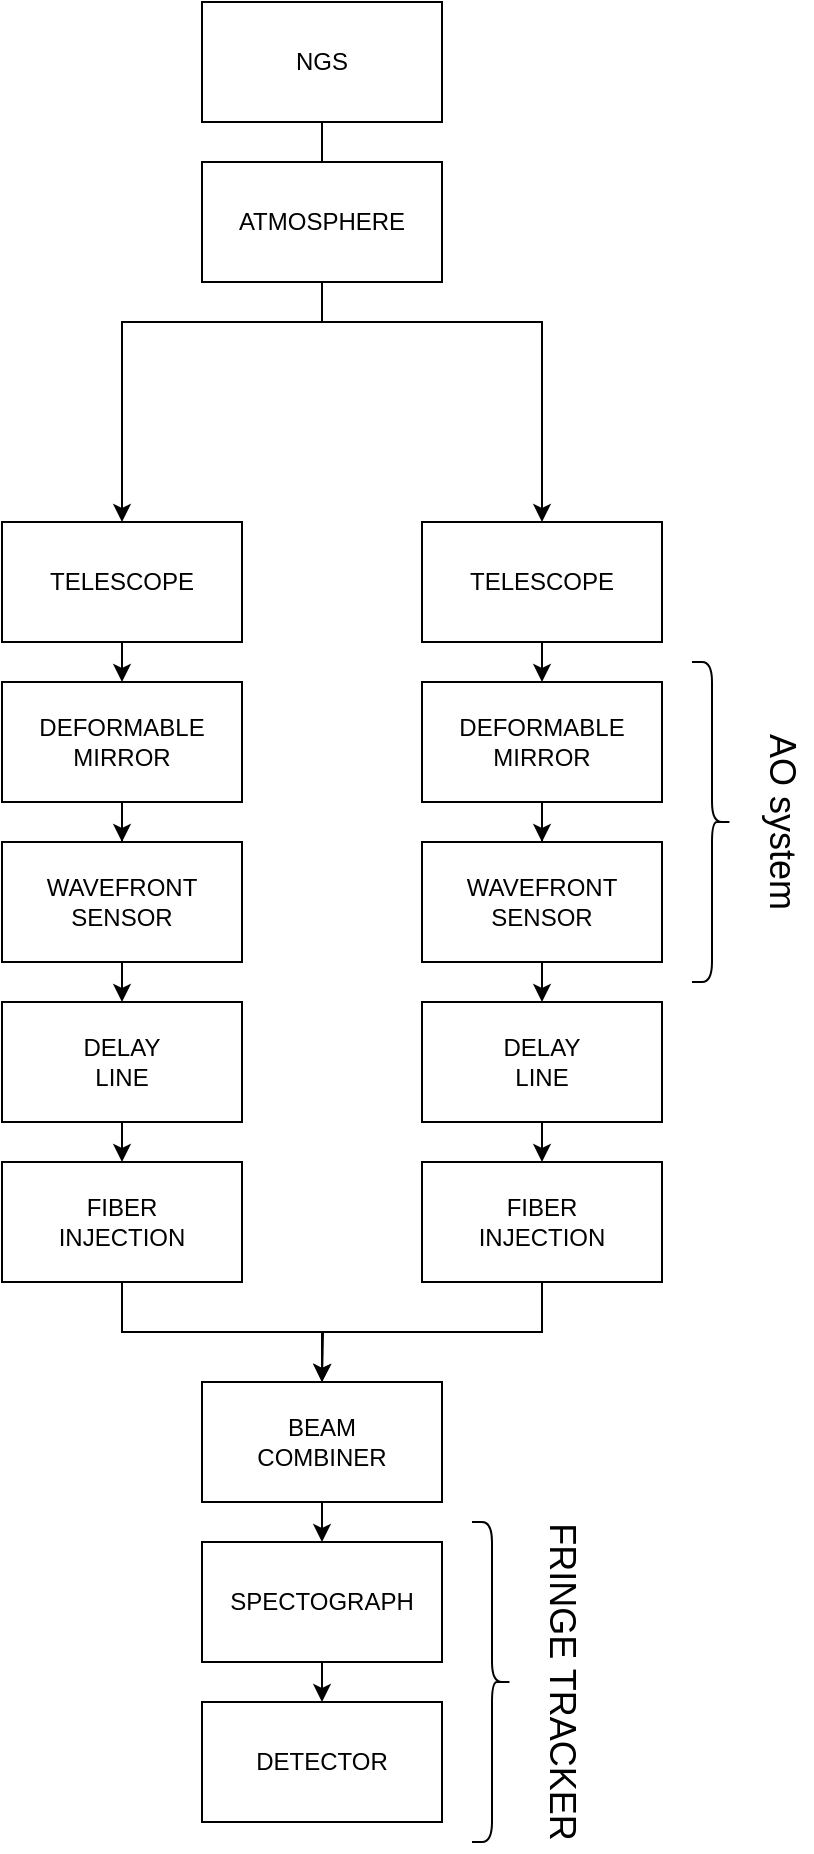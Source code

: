 <mxfile version="26.0.10" pages="2">
  <diagram name="Page-1" id="PTJs6Wrx1pEo9TD-3wmT">
    <mxGraphModel dx="1185" dy="675" grid="1" gridSize="10" guides="1" tooltips="1" connect="1" arrows="1" fold="1" page="1" pageScale="1" pageWidth="850" pageHeight="1100" math="0" shadow="0">
      <root>
        <mxCell id="0" />
        <mxCell id="1" parent="0" />
        <mxCell id="DiT0c7Oynpjk7wpShb2W-9" style="edgeStyle=orthogonalEdgeStyle;rounded=0;orthogonalLoop=1;jettySize=auto;html=1;exitX=0.5;exitY=1;exitDx=0;exitDy=0;" edge="1" parent="1" source="DiT0c7Oynpjk7wpShb2W-1" target="DiT0c7Oynpjk7wpShb2W-2">
          <mxGeometry relative="1" as="geometry" />
        </mxCell>
        <mxCell id="DiT0c7Oynpjk7wpShb2W-10" style="edgeStyle=orthogonalEdgeStyle;rounded=0;orthogonalLoop=1;jettySize=auto;html=1;exitX=0.5;exitY=1;exitDx=0;exitDy=0;entryX=0.5;entryY=0;entryDx=0;entryDy=0;" edge="1" parent="1" source="DiT0c7Oynpjk7wpShb2W-1" target="DiT0c7Oynpjk7wpShb2W-6">
          <mxGeometry relative="1" as="geometry" />
        </mxCell>
        <mxCell id="DiT0c7Oynpjk7wpShb2W-1" value="NGS" style="rounded=0;whiteSpace=wrap;html=1;" vertex="1" parent="1">
          <mxGeometry x="190" y="30" width="120" height="60" as="geometry" />
        </mxCell>
        <mxCell id="DiT0c7Oynpjk7wpShb2W-13" style="edgeStyle=orthogonalEdgeStyle;rounded=0;orthogonalLoop=1;jettySize=auto;html=1;exitX=0.5;exitY=1;exitDx=0;exitDy=0;entryX=0.5;entryY=0;entryDx=0;entryDy=0;" edge="1" parent="1" source="DiT0c7Oynpjk7wpShb2W-2" target="DiT0c7Oynpjk7wpShb2W-3">
          <mxGeometry relative="1" as="geometry" />
        </mxCell>
        <mxCell id="DiT0c7Oynpjk7wpShb2W-2" value="TELESCOPE" style="rounded=0;whiteSpace=wrap;html=1;" vertex="1" parent="1">
          <mxGeometry x="90" y="290" width="120" height="60" as="geometry" />
        </mxCell>
        <mxCell id="DiT0c7Oynpjk7wpShb2W-14" style="edgeStyle=orthogonalEdgeStyle;rounded=0;orthogonalLoop=1;jettySize=auto;html=1;exitX=0.5;exitY=1;exitDx=0;exitDy=0;" edge="1" parent="1" source="DiT0c7Oynpjk7wpShb2W-3" target="DiT0c7Oynpjk7wpShb2W-4">
          <mxGeometry relative="1" as="geometry" />
        </mxCell>
        <mxCell id="DiT0c7Oynpjk7wpShb2W-3" value="&lt;div&gt;DEFORMABLE&lt;/div&gt;&lt;div&gt;MIRROR&lt;br&gt;&lt;/div&gt;" style="rounded=0;whiteSpace=wrap;html=1;" vertex="1" parent="1">
          <mxGeometry x="90" y="370" width="120" height="60" as="geometry" />
        </mxCell>
        <mxCell id="DiT0c7Oynpjk7wpShb2W-19" style="edgeStyle=orthogonalEdgeStyle;rounded=0;orthogonalLoop=1;jettySize=auto;html=1;exitX=0.5;exitY=1;exitDx=0;exitDy=0;entryX=0.5;entryY=0;entryDx=0;entryDy=0;" edge="1" parent="1" source="DiT0c7Oynpjk7wpShb2W-4" target="DiT0c7Oynpjk7wpShb2W-17">
          <mxGeometry relative="1" as="geometry" />
        </mxCell>
        <mxCell id="DiT0c7Oynpjk7wpShb2W-4" value="&lt;div&gt;WAVEFRONT&lt;/div&gt;&lt;div&gt;SENSOR&lt;br&gt;&lt;/div&gt;" style="rounded=0;whiteSpace=wrap;html=1;" vertex="1" parent="1">
          <mxGeometry x="90" y="450" width="120" height="60" as="geometry" />
        </mxCell>
        <mxCell id="DiT0c7Oynpjk7wpShb2W-11" style="edgeStyle=orthogonalEdgeStyle;rounded=0;orthogonalLoop=1;jettySize=auto;html=1;exitX=0.5;exitY=1;exitDx=0;exitDy=0;entryX=0.5;entryY=0;entryDx=0;entryDy=0;" edge="1" parent="1" source="DiT0c7Oynpjk7wpShb2W-6" target="DiT0c7Oynpjk7wpShb2W-7">
          <mxGeometry relative="1" as="geometry" />
        </mxCell>
        <mxCell id="DiT0c7Oynpjk7wpShb2W-6" value="TELESCOPE" style="rounded=0;whiteSpace=wrap;html=1;" vertex="1" parent="1">
          <mxGeometry x="300" y="290" width="120" height="60" as="geometry" />
        </mxCell>
        <mxCell id="DiT0c7Oynpjk7wpShb2W-12" style="edgeStyle=orthogonalEdgeStyle;rounded=0;orthogonalLoop=1;jettySize=auto;html=1;exitX=0.5;exitY=1;exitDx=0;exitDy=0;" edge="1" parent="1" source="DiT0c7Oynpjk7wpShb2W-7" target="DiT0c7Oynpjk7wpShb2W-8">
          <mxGeometry relative="1" as="geometry" />
        </mxCell>
        <mxCell id="DiT0c7Oynpjk7wpShb2W-7" value="&lt;div&gt;DEFORMABLE&lt;/div&gt;&lt;div&gt;MIRROR&lt;br&gt;&lt;/div&gt;" style="rounded=0;whiteSpace=wrap;html=1;" vertex="1" parent="1">
          <mxGeometry x="300" y="370" width="120" height="60" as="geometry" />
        </mxCell>
        <mxCell id="DiT0c7Oynpjk7wpShb2W-20" style="edgeStyle=orthogonalEdgeStyle;rounded=0;orthogonalLoop=1;jettySize=auto;html=1;exitX=0.5;exitY=1;exitDx=0;exitDy=0;entryX=0.5;entryY=0;entryDx=0;entryDy=0;" edge="1" parent="1" source="DiT0c7Oynpjk7wpShb2W-8" target="DiT0c7Oynpjk7wpShb2W-16">
          <mxGeometry relative="1" as="geometry" />
        </mxCell>
        <mxCell id="DiT0c7Oynpjk7wpShb2W-8" value="&lt;div&gt;WAVEFRONT&lt;/div&gt;&lt;div&gt;SENSOR&lt;br&gt;&lt;/div&gt;" style="rounded=0;whiteSpace=wrap;html=1;" vertex="1" parent="1">
          <mxGeometry x="300" y="450" width="120" height="60" as="geometry" />
        </mxCell>
        <mxCell id="DiT0c7Oynpjk7wpShb2W-37" style="edgeStyle=orthogonalEdgeStyle;rounded=0;orthogonalLoop=1;jettySize=auto;html=1;exitX=0.5;exitY=1;exitDx=0;exitDy=0;entryX=0.5;entryY=0;entryDx=0;entryDy=0;" edge="1" parent="1" source="DiT0c7Oynpjk7wpShb2W-16" target="DiT0c7Oynpjk7wpShb2W-35">
          <mxGeometry relative="1" as="geometry" />
        </mxCell>
        <mxCell id="DiT0c7Oynpjk7wpShb2W-16" value="&lt;div&gt;DELAY &lt;br&gt;&lt;/div&gt;&lt;div&gt;LINE&lt;br&gt;&lt;/div&gt;" style="rounded=0;whiteSpace=wrap;html=1;" vertex="1" parent="1">
          <mxGeometry x="300" y="530" width="120" height="60" as="geometry" />
        </mxCell>
        <mxCell id="DiT0c7Oynpjk7wpShb2W-38" style="edgeStyle=orthogonalEdgeStyle;rounded=0;orthogonalLoop=1;jettySize=auto;html=1;exitX=0.5;exitY=1;exitDx=0;exitDy=0;entryX=0.5;entryY=0;entryDx=0;entryDy=0;" edge="1" parent="1" source="DiT0c7Oynpjk7wpShb2W-17" target="DiT0c7Oynpjk7wpShb2W-36">
          <mxGeometry relative="1" as="geometry" />
        </mxCell>
        <mxCell id="DiT0c7Oynpjk7wpShb2W-17" value="&lt;div&gt;DELAY&lt;/div&gt;&lt;div&gt;LINE&lt;/div&gt;" style="rounded=0;whiteSpace=wrap;html=1;" vertex="1" parent="1">
          <mxGeometry x="90" y="530" width="120" height="60" as="geometry" />
        </mxCell>
        <mxCell id="DiT0c7Oynpjk7wpShb2W-26" style="edgeStyle=orthogonalEdgeStyle;rounded=0;orthogonalLoop=1;jettySize=auto;html=1;exitX=0.5;exitY=1;exitDx=0;exitDy=0;entryX=0.5;entryY=0;entryDx=0;entryDy=0;" edge="1" parent="1" source="DiT0c7Oynpjk7wpShb2W-18" target="DiT0c7Oynpjk7wpShb2W-24">
          <mxGeometry relative="1" as="geometry" />
        </mxCell>
        <mxCell id="DiT0c7Oynpjk7wpShb2W-18" value="&lt;div&gt;BEAM&lt;/div&gt;&lt;div&gt;COMBINER&lt;br&gt;&lt;/div&gt;" style="rounded=0;whiteSpace=wrap;html=1;" vertex="1" parent="1">
          <mxGeometry x="190" y="720" width="120" height="60" as="geometry" />
        </mxCell>
        <mxCell id="DiT0c7Oynpjk7wpShb2W-27" style="edgeStyle=orthogonalEdgeStyle;rounded=0;orthogonalLoop=1;jettySize=auto;html=1;exitX=0.5;exitY=1;exitDx=0;exitDy=0;entryX=0.5;entryY=0;entryDx=0;entryDy=0;" edge="1" parent="1" source="DiT0c7Oynpjk7wpShb2W-24" target="DiT0c7Oynpjk7wpShb2W-25">
          <mxGeometry relative="1" as="geometry" />
        </mxCell>
        <mxCell id="DiT0c7Oynpjk7wpShb2W-24" value="SPECTOGRAPH" style="rounded=0;whiteSpace=wrap;html=1;" vertex="1" parent="1">
          <mxGeometry x="190" y="800" width="120" height="60" as="geometry" />
        </mxCell>
        <mxCell id="DiT0c7Oynpjk7wpShb2W-25" value="DETECTOR" style="rounded=0;whiteSpace=wrap;html=1;" vertex="1" parent="1">
          <mxGeometry x="190" y="880" width="120" height="60" as="geometry" />
        </mxCell>
        <mxCell id="DiT0c7Oynpjk7wpShb2W-28" value="" style="shape=curlyBracket;whiteSpace=wrap;html=1;rounded=1;flipH=1;labelPosition=right;verticalLabelPosition=middle;align=left;verticalAlign=middle;" vertex="1" parent="1">
          <mxGeometry x="435" y="360" width="20" height="160" as="geometry" />
        </mxCell>
        <mxCell id="DiT0c7Oynpjk7wpShb2W-31" value="&lt;font style=&quot;font-size: 18px;&quot;&gt;AO system&lt;/font&gt;" style="text;html=1;align=center;verticalAlign=middle;whiteSpace=wrap;rounded=0;rotation=90;" vertex="1" parent="1">
          <mxGeometry x="430" y="425" width="100" height="30" as="geometry" />
        </mxCell>
        <mxCell id="DiT0c7Oynpjk7wpShb2W-40" style="edgeStyle=orthogonalEdgeStyle;rounded=0;orthogonalLoop=1;jettySize=auto;html=1;exitX=0.5;exitY=1;exitDx=0;exitDy=0;" edge="1" parent="1" source="DiT0c7Oynpjk7wpShb2W-35">
          <mxGeometry relative="1" as="geometry">
            <mxPoint x="250" y="720" as="targetPoint" />
          </mxGeometry>
        </mxCell>
        <mxCell id="DiT0c7Oynpjk7wpShb2W-35" value="&lt;div&gt;FIBER &lt;br&gt;&lt;/div&gt;&lt;div&gt;INJECTION&lt;br&gt;&lt;/div&gt;" style="rounded=0;whiteSpace=wrap;html=1;" vertex="1" parent="1">
          <mxGeometry x="300" y="610" width="120" height="60" as="geometry" />
        </mxCell>
        <mxCell id="DiT0c7Oynpjk7wpShb2W-39" style="edgeStyle=orthogonalEdgeStyle;rounded=0;orthogonalLoop=1;jettySize=auto;html=1;exitX=0.5;exitY=1;exitDx=0;exitDy=0;" edge="1" parent="1" source="DiT0c7Oynpjk7wpShb2W-36" target="DiT0c7Oynpjk7wpShb2W-18">
          <mxGeometry relative="1" as="geometry" />
        </mxCell>
        <mxCell id="DiT0c7Oynpjk7wpShb2W-36" value="&lt;div&gt;FIBER&lt;/div&gt;&lt;div&gt;INJECTION&lt;br&gt;&lt;/div&gt;" style="rounded=0;whiteSpace=wrap;html=1;" vertex="1" parent="1">
          <mxGeometry x="90" y="610" width="120" height="60" as="geometry" />
        </mxCell>
        <mxCell id="DiT0c7Oynpjk7wpShb2W-41" value="" style="shape=curlyBracket;whiteSpace=wrap;html=1;rounded=1;flipH=1;labelPosition=right;verticalLabelPosition=middle;align=left;verticalAlign=middle;" vertex="1" parent="1">
          <mxGeometry x="325" y="790" width="20" height="160" as="geometry" />
        </mxCell>
        <mxCell id="DiT0c7Oynpjk7wpShb2W-42" value="&lt;font style=&quot;font-size: 18px;&quot;&gt;FRINGE TRACKER&lt;/font&gt;" style="text;html=1;align=center;verticalAlign=middle;whiteSpace=wrap;rounded=0;rotation=90;" vertex="1" parent="1">
          <mxGeometry x="285" y="855" width="170" height="30" as="geometry" />
        </mxCell>
        <mxCell id="DiT0c7Oynpjk7wpShb2W-44" value="ATMOSPHERE" style="rounded=0;whiteSpace=wrap;html=1;" vertex="1" parent="1">
          <mxGeometry x="190" y="110" width="120" height="60" as="geometry" />
        </mxCell>
      </root>
    </mxGraphModel>
  </diagram>
  <diagram id="rNMhW3AsfbTQ8SWqJDRD" name="Page-2">
    <mxGraphModel dx="2074" dy="2281" grid="1" gridSize="10" guides="1" tooltips="1" connect="1" arrows="1" fold="1" page="1" pageScale="1" pageWidth="850" pageHeight="1100" math="1" shadow="0">
      <root>
        <mxCell id="0" />
        <mxCell id="1" parent="0" />
        <mxCell id="pVsfDiIIZVp4WmUJKpTQ-3" value="&amp;lt;&amp;lt;keyword&amp;gt;&amp;gt;&lt;br&gt;&lt;b&gt;Source&lt;/b&gt;&lt;br&gt;{abstract}" style="swimlane;fontStyle=0;align=center;verticalAlign=top;childLayout=stackLayout;horizontal=1;startSize=55;horizontalStack=0;resizeParent=1;resizeParentMax=0;resizeLast=0;collapsible=0;marginBottom=0;html=1;whiteSpace=wrap;" vertex="1" parent="1">
          <mxGeometry x="308" y="50" width="240" height="370" as="geometry" />
        </mxCell>
        <mxCell id="pVsfDiIIZVp4WmUJKpTQ-4" value="attributes" style="text;html=1;strokeColor=none;fillColor=none;align=center;verticalAlign=middle;spacingLeft=4;spacingRight=4;overflow=hidden;rotatable=0;points=[[0,0.5],[1,0.5]];portConstraint=eastwest;whiteSpace=wrap;" vertex="1" parent="pVsfDiIIZVp4WmUJKpTQ-3">
          <mxGeometry y="55" width="240" height="20" as="geometry" />
        </mxCell>
        <mxCell id="pVsfDiIIZVp4WmUJKpTQ-5" value="&lt;div&gt;+resolution: int&lt;/div&gt;&lt;div&gt;+fieldView: float&lt;br&gt;&lt;/div&gt;&lt;div&gt;+position: (2 x float) = (0, 0)&lt;br&gt;&lt;/div&gt;&lt;div&gt;+type: str = &quot;PointLike&quot;&lt;br&gt;&lt;/div&gt;&lt;div&gt;+magnitude: float&lt;/div&gt;&lt;div&gt;+waveBand: str&lt;/div&gt;&lt;div&gt;+pixelScale: float = fieldView / resolution&lt;br&gt;&lt;/div&gt;&lt;div&gt;+sourceGrid: meshgrid&lt;/div&gt;&lt;div&gt;+amplitudeValues: matrix&lt;/div&gt;&lt;div&gt;+phaseValues: matrix&lt;br&gt;&lt;/div&gt;" style="text;html=1;strokeColor=none;fillColor=none;align=left;verticalAlign=middle;spacingLeft=4;spacingRight=4;overflow=hidden;rotatable=0;points=[[0,0.5],[1,0.5]];portConstraint=eastwest;whiteSpace=wrap;" vertex="1" parent="pVsfDiIIZVp4WmUJKpTQ-3">
          <mxGeometry y="75" width="240" height="155" as="geometry" />
        </mxCell>
        <mxCell id="pVsfDiIIZVp4WmUJKpTQ-6" value="inherited attribute2" style="text;html=1;strokeColor=none;fillColor=none;align=left;verticalAlign=middle;spacingLeft=4;spacingRight=4;overflow=hidden;rotatable=0;points=[[0,0.5],[1,0.5]];portConstraint=eastwest;fontColor=#808080;whiteSpace=wrap;" vertex="1" parent="pVsfDiIIZVp4WmUJKpTQ-3">
          <mxGeometry y="230" width="240" height="20" as="geometry" />
        </mxCell>
        <mxCell id="pVsfDiIIZVp4WmUJKpTQ-7" value="..." style="text;html=1;strokeColor=none;fillColor=none;align=left;verticalAlign=middle;spacingLeft=4;spacingRight=4;overflow=hidden;rotatable=0;points=[[0,0.5],[1,0.5]];portConstraint=eastwest;whiteSpace=wrap;" vertex="1" parent="pVsfDiIIZVp4WmUJKpTQ-3">
          <mxGeometry y="250" width="240" height="20" as="geometry" />
        </mxCell>
        <mxCell id="pVsfDiIIZVp4WmUJKpTQ-8" value="" style="line;strokeWidth=1;fillColor=none;align=left;verticalAlign=middle;spacingTop=-1;spacingLeft=3;spacingRight=3;rotatable=0;labelPosition=right;points=[];portConstraint=eastwest;" vertex="1" parent="pVsfDiIIZVp4WmUJKpTQ-3">
          <mxGeometry y="270" width="240" height="8" as="geometry" />
        </mxCell>
        <mxCell id="pVsfDiIIZVp4WmUJKpTQ-9" value="operations" style="text;html=1;strokeColor=none;fillColor=none;align=center;verticalAlign=middle;spacingLeft=4;spacingRight=4;overflow=hidden;rotatable=0;points=[[0,0.5],[1,0.5]];portConstraint=eastwest;whiteSpace=wrap;" vertex="1" parent="pVsfDiIIZVp4WmUJKpTQ-3">
          <mxGeometry y="278" width="240" height="20" as="geometry" />
        </mxCell>
        <mxCell id="pVsfDiIIZVp4WmUJKpTQ-10" value="&lt;div&gt;&lt;br&gt;&lt;/div&gt;&lt;div&gt;+initialize()&lt;br&gt;&lt;/div&gt;&lt;div&gt;+generateField()&lt;/div&gt;&lt;div&gt;+show()&lt;/div&gt;" style="text;html=1;strokeColor=none;fillColor=none;align=left;verticalAlign=middle;spacingLeft=4;spacingRight=4;overflow=hidden;rotatable=0;points=[[0,0.5],[1,0.5]];portConstraint=eastwest;whiteSpace=wrap;" vertex="1" parent="pVsfDiIIZVp4WmUJKpTQ-3">
          <mxGeometry y="298" width="240" height="72" as="geometry" />
        </mxCell>
        <mxCell id="pVsfDiIIZVp4WmUJKpTQ-12" value="&amp;lt;&amp;lt;keyword&amp;gt;&amp;gt;&lt;br&gt;&lt;b&gt;Binary&lt;/b&gt;&lt;br&gt;{abstract}" style="swimlane;fontStyle=0;align=center;verticalAlign=top;childLayout=stackLayout;horizontal=1;startSize=55;horizontalStack=0;resizeParent=1;resizeParentMax=0;resizeLast=0;collapsible=0;marginBottom=0;html=1;whiteSpace=wrap;" vertex="1" parent="1">
          <mxGeometry x="103" y="470" width="240" height="250" as="geometry" />
        </mxCell>
        <mxCell id="pVsfDiIIZVp4WmUJKpTQ-13" value="attributes" style="text;html=1;strokeColor=none;fillColor=none;align=center;verticalAlign=middle;spacingLeft=4;spacingRight=4;overflow=hidden;rotatable=0;points=[[0,0.5],[1,0.5]];portConstraint=eastwest;whiteSpace=wrap;" vertex="1" parent="pVsfDiIIZVp4WmUJKpTQ-12">
          <mxGeometry y="55" width="240" height="20" as="geometry" />
        </mxCell>
        <mxCell id="pVsfDiIIZVp4WmUJKpTQ-14" value="&lt;div&gt;+separation: float&lt;/div&gt;&lt;div&gt;+rotation: float&lt;/div&gt;" style="text;html=1;strokeColor=none;fillColor=none;align=left;verticalAlign=middle;spacingLeft=4;spacingRight=4;overflow=hidden;rotatable=0;points=[[0,0.5],[1,0.5]];portConstraint=eastwest;whiteSpace=wrap;" vertex="1" parent="pVsfDiIIZVp4WmUJKpTQ-12">
          <mxGeometry y="75" width="240" height="65" as="geometry" />
        </mxCell>
        <mxCell id="pVsfDiIIZVp4WmUJKpTQ-15" value="inherited attribute2" style="text;html=1;strokeColor=none;fillColor=none;align=left;verticalAlign=middle;spacingLeft=4;spacingRight=4;overflow=hidden;rotatable=0;points=[[0,0.5],[1,0.5]];portConstraint=eastwest;fontColor=#808080;whiteSpace=wrap;" vertex="1" parent="pVsfDiIIZVp4WmUJKpTQ-12">
          <mxGeometry y="140" width="240" height="20" as="geometry" />
        </mxCell>
        <mxCell id="pVsfDiIIZVp4WmUJKpTQ-16" value="..." style="text;html=1;strokeColor=none;fillColor=none;align=left;verticalAlign=middle;spacingLeft=4;spacingRight=4;overflow=hidden;rotatable=0;points=[[0,0.5],[1,0.5]];portConstraint=eastwest;whiteSpace=wrap;" vertex="1" parent="pVsfDiIIZVp4WmUJKpTQ-12">
          <mxGeometry y="160" width="240" height="20" as="geometry" />
        </mxCell>
        <mxCell id="pVsfDiIIZVp4WmUJKpTQ-17" value="" style="line;strokeWidth=1;fillColor=none;align=left;verticalAlign=middle;spacingTop=-1;spacingLeft=3;spacingRight=3;rotatable=0;labelPosition=right;points=[];portConstraint=eastwest;" vertex="1" parent="pVsfDiIIZVp4WmUJKpTQ-12">
          <mxGeometry y="180" width="240" height="8" as="geometry" />
        </mxCell>
        <mxCell id="pVsfDiIIZVp4WmUJKpTQ-18" value="operations" style="text;html=1;strokeColor=none;fillColor=none;align=center;verticalAlign=middle;spacingLeft=4;spacingRight=4;overflow=hidden;rotatable=0;points=[[0,0.5],[1,0.5]];portConstraint=eastwest;whiteSpace=wrap;" vertex="1" parent="pVsfDiIIZVp4WmUJKpTQ-12">
          <mxGeometry y="188" width="240" height="20" as="geometry" />
        </mxCell>
        <mxCell id="pVsfDiIIZVp4WmUJKpTQ-19" value="&lt;div&gt;+brightnessDistribution()&lt;/div&gt;" style="text;html=1;strokeColor=none;fillColor=none;align=left;verticalAlign=middle;spacingLeft=4;spacingRight=4;overflow=hidden;rotatable=0;points=[[0,0.5],[1,0.5]];portConstraint=eastwest;whiteSpace=wrap;" vertex="1" parent="pVsfDiIIZVp4WmUJKpTQ-12">
          <mxGeometry y="208" width="240" height="42" as="geometry" />
        </mxCell>
        <mxCell id="pVsfDiIIZVp4WmUJKpTQ-21" style="edgeStyle=orthogonalEdgeStyle;rounded=0;orthogonalLoop=1;jettySize=auto;html=1;exitX=0.5;exitY=0;exitDx=0;exitDy=0;entryX=0.543;entryY=0.997;entryDx=0;entryDy=0;entryPerimeter=0;" edge="1" parent="1" source="pVsfDiIIZVp4WmUJKpTQ-12" target="pVsfDiIIZVp4WmUJKpTQ-10">
          <mxGeometry relative="1" as="geometry" />
        </mxCell>
        <mxCell id="pVsfDiIIZVp4WmUJKpTQ-30" style="edgeStyle=orthogonalEdgeStyle;rounded=0;orthogonalLoop=1;jettySize=auto;html=1;exitX=0.5;exitY=0;exitDx=0;exitDy=0;" edge="1" parent="1" source="pVsfDiIIZVp4WmUJKpTQ-22">
          <mxGeometry relative="1" as="geometry">
            <mxPoint x="438" y="420" as="targetPoint" />
          </mxGeometry>
        </mxCell>
        <mxCell id="pVsfDiIIZVp4WmUJKpTQ-22" value="&amp;lt;&amp;lt;keyword&amp;gt;&amp;gt;&lt;br&gt;&lt;b&gt;Resolved&lt;/b&gt; &lt;b&gt;Star&lt;/b&gt;&lt;br&gt;{abstract}" style="swimlane;fontStyle=0;align=center;verticalAlign=top;childLayout=stackLayout;horizontal=1;startSize=55;horizontalStack=0;resizeParent=1;resizeParentMax=0;resizeLast=0;collapsible=0;marginBottom=0;html=1;whiteSpace=wrap;" vertex="1" parent="1">
          <mxGeometry x="318" y="780" width="240" height="250" as="geometry" />
        </mxCell>
        <mxCell id="pVsfDiIIZVp4WmUJKpTQ-23" value="attributes" style="text;html=1;strokeColor=none;fillColor=none;align=center;verticalAlign=middle;spacingLeft=4;spacingRight=4;overflow=hidden;rotatable=0;points=[[0,0.5],[1,0.5]];portConstraint=eastwest;whiteSpace=wrap;" vertex="1" parent="pVsfDiIIZVp4WmUJKpTQ-22">
          <mxGeometry y="55" width="240" height="20" as="geometry" />
        </mxCell>
        <mxCell id="pVsfDiIIZVp4WmUJKpTQ-24" value="&lt;div&gt;+diameter: float&lt;/div&gt;" style="text;html=1;strokeColor=none;fillColor=none;align=left;verticalAlign=middle;spacingLeft=4;spacingRight=4;overflow=hidden;rotatable=0;points=[[0,0.5],[1,0.5]];portConstraint=eastwest;whiteSpace=wrap;" vertex="1" parent="pVsfDiIIZVp4WmUJKpTQ-22">
          <mxGeometry y="75" width="240" height="65" as="geometry" />
        </mxCell>
        <mxCell id="pVsfDiIIZVp4WmUJKpTQ-25" value="inherited attribute2" style="text;html=1;strokeColor=none;fillColor=none;align=left;verticalAlign=middle;spacingLeft=4;spacingRight=4;overflow=hidden;rotatable=0;points=[[0,0.5],[1,0.5]];portConstraint=eastwest;fontColor=#808080;whiteSpace=wrap;" vertex="1" parent="pVsfDiIIZVp4WmUJKpTQ-22">
          <mxGeometry y="140" width="240" height="20" as="geometry" />
        </mxCell>
        <mxCell id="pVsfDiIIZVp4WmUJKpTQ-26" value="..." style="text;html=1;strokeColor=none;fillColor=none;align=left;verticalAlign=middle;spacingLeft=4;spacingRight=4;overflow=hidden;rotatable=0;points=[[0,0.5],[1,0.5]];portConstraint=eastwest;whiteSpace=wrap;" vertex="1" parent="pVsfDiIIZVp4WmUJKpTQ-22">
          <mxGeometry y="160" width="240" height="20" as="geometry" />
        </mxCell>
        <mxCell id="pVsfDiIIZVp4WmUJKpTQ-27" value="" style="line;strokeWidth=1;fillColor=none;align=left;verticalAlign=middle;spacingTop=-1;spacingLeft=3;spacingRight=3;rotatable=0;labelPosition=right;points=[];portConstraint=eastwest;" vertex="1" parent="pVsfDiIIZVp4WmUJKpTQ-22">
          <mxGeometry y="180" width="240" height="8" as="geometry" />
        </mxCell>
        <mxCell id="pVsfDiIIZVp4WmUJKpTQ-28" value="operations" style="text;html=1;strokeColor=none;fillColor=none;align=center;verticalAlign=middle;spacingLeft=4;spacingRight=4;overflow=hidden;rotatable=0;points=[[0,0.5],[1,0.5]];portConstraint=eastwest;whiteSpace=wrap;" vertex="1" parent="pVsfDiIIZVp4WmUJKpTQ-22">
          <mxGeometry y="188" width="240" height="20" as="geometry" />
        </mxCell>
        <mxCell id="pVsfDiIIZVp4WmUJKpTQ-29" value="+brightnessDistribution()" style="text;html=1;strokeColor=none;fillColor=none;align=left;verticalAlign=middle;spacingLeft=4;spacingRight=4;overflow=hidden;rotatable=0;points=[[0,0.5],[1,0.5]];portConstraint=eastwest;whiteSpace=wrap;" vertex="1" parent="pVsfDiIIZVp4WmUJKpTQ-22">
          <mxGeometry y="208" width="240" height="42" as="geometry" />
        </mxCell>
        <mxCell id="GMDr2rOAlKDqctOPn4CA-1" value="&amp;lt;&amp;lt;keyword&amp;gt;&amp;gt;&lt;br&gt;&lt;b&gt;PointLike&lt;/b&gt;&lt;br&gt;{abstract}" style="swimlane;fontStyle=0;align=center;verticalAlign=top;childLayout=stackLayout;horizontal=1;startSize=55;horizontalStack=0;resizeParent=1;resizeParentMax=0;resizeLast=0;collapsible=0;marginBottom=0;html=1;whiteSpace=wrap;" vertex="1" parent="1">
          <mxGeometry x="520" y="510" width="240" height="185" as="geometry" />
        </mxCell>
        <mxCell id="GMDr2rOAlKDqctOPn4CA-2" value="attributes" style="text;html=1;strokeColor=none;fillColor=none;align=center;verticalAlign=middle;spacingLeft=4;spacingRight=4;overflow=hidden;rotatable=0;points=[[0,0.5],[1,0.5]];portConstraint=eastwest;whiteSpace=wrap;" vertex="1" parent="GMDr2rOAlKDqctOPn4CA-1">
          <mxGeometry y="55" width="240" height="20" as="geometry" />
        </mxCell>
        <mxCell id="GMDr2rOAlKDqctOPn4CA-4" value="inherited attribute2" style="text;html=1;strokeColor=none;fillColor=none;align=left;verticalAlign=middle;spacingLeft=4;spacingRight=4;overflow=hidden;rotatable=0;points=[[0,0.5],[1,0.5]];portConstraint=eastwest;fontColor=#808080;whiteSpace=wrap;" vertex="1" parent="GMDr2rOAlKDqctOPn4CA-1">
          <mxGeometry y="75" width="240" height="20" as="geometry" />
        </mxCell>
        <mxCell id="GMDr2rOAlKDqctOPn4CA-5" value="..." style="text;html=1;strokeColor=none;fillColor=none;align=left;verticalAlign=middle;spacingLeft=4;spacingRight=4;overflow=hidden;rotatable=0;points=[[0,0.5],[1,0.5]];portConstraint=eastwest;whiteSpace=wrap;" vertex="1" parent="GMDr2rOAlKDqctOPn4CA-1">
          <mxGeometry y="95" width="240" height="20" as="geometry" />
        </mxCell>
        <mxCell id="GMDr2rOAlKDqctOPn4CA-6" value="" style="line;strokeWidth=1;fillColor=none;align=left;verticalAlign=middle;spacingTop=-1;spacingLeft=3;spacingRight=3;rotatable=0;labelPosition=right;points=[];portConstraint=eastwest;" vertex="1" parent="GMDr2rOAlKDqctOPn4CA-1">
          <mxGeometry y="115" width="240" height="8" as="geometry" />
        </mxCell>
        <mxCell id="GMDr2rOAlKDqctOPn4CA-7" value="operations" style="text;html=1;strokeColor=none;fillColor=none;align=center;verticalAlign=middle;spacingLeft=4;spacingRight=4;overflow=hidden;rotatable=0;points=[[0,0.5],[1,0.5]];portConstraint=eastwest;whiteSpace=wrap;" vertex="1" parent="GMDr2rOAlKDqctOPn4CA-1">
          <mxGeometry y="123" width="240" height="20" as="geometry" />
        </mxCell>
        <mxCell id="GMDr2rOAlKDqctOPn4CA-8" value="&lt;div&gt;+brightnessDistribution()&lt;/div&gt;" style="text;html=1;strokeColor=none;fillColor=none;align=left;verticalAlign=middle;spacingLeft=4;spacingRight=4;overflow=hidden;rotatable=0;points=[[0,0.5],[1,0.5]];portConstraint=eastwest;whiteSpace=wrap;" vertex="1" parent="GMDr2rOAlKDqctOPn4CA-1">
          <mxGeometry y="143" width="240" height="42" as="geometry" />
        </mxCell>
        <mxCell id="GMDr2rOAlKDqctOPn4CA-10" style="edgeStyle=orthogonalEdgeStyle;rounded=0;orthogonalLoop=1;jettySize=auto;html=1;exitX=0.5;exitY=0;exitDx=0;exitDy=0;entryX=0.541;entryY=1.014;entryDx=0;entryDy=0;entryPerimeter=0;" edge="1" parent="1" source="GMDr2rOAlKDqctOPn4CA-1" target="pVsfDiIIZVp4WmUJKpTQ-10">
          <mxGeometry relative="1" as="geometry" />
        </mxCell>
        <mxCell id="GMDr2rOAlKDqctOPn4CA-11" value="&lt;h1 style=&quot;margin-top: 0px;&quot;&gt;The Source&lt;br&gt;&lt;/h1&gt;&lt;p&gt;The initial field that carries the scientific information that we want to retrieve from the fringe pattern.&amp;nbsp;&lt;/p&gt;&lt;p&gt;&lt;b&gt;Parameters:&lt;/b&gt;&lt;br&gt;&lt;/p&gt;&lt;ul&gt;&lt;li&gt;Resolution: the grid resolution defines the source resolution.&lt;/li&gt;&lt;li&gt;Field of View: a rectangular slice of sky seen by our simulation (e.g., 1&#39;x1&#39;).&lt;br&gt;&lt;/li&gt;&lt;li&gt;Position: defines the centre of the source in the sky (distance, angle).&lt;/li&gt;&lt;li&gt;Type: defines the source generated for the system (e.g., unresolved star).&lt;/li&gt;&lt;li&gt;Magnitude: defines flux.&lt;/li&gt;&lt;li&gt;Waveband: defines the wavelength range that is being generated (e.g., K-band 2.2 \(\mu m\))&lt;/li&gt;&lt;li&gt;Source Grid: mesh grid containing the positions of the locations with pixel scale defined&amp;nbsp;&lt;/li&gt;&lt;/ul&gt;&lt;div align=&quot;center&quot;&gt;pixel scale = field of view / resolution&lt;/div&gt;&lt;div align=&quot;center&quot;&gt;&lt;br&gt;&lt;/div&gt;&lt;div align=&quot;left&quot;&gt;&lt;ul&gt;&lt;li&gt;Amplitude Values: values of amplitude related to the mesh grid and populated from the generateField() function of the Source. Represents the sampled brightness distribution in the source plane.&lt;/li&gt;&lt;li&gt;Phase Values: values of phase related to the mesh grid and populated from the generateField() function of the Source. Represents the sampled brightness distribution in the source plane.&lt;/li&gt;&lt;/ul&gt;&amp;nbsp;&lt;b&gt;Operations:&lt;/b&gt;&lt;/div&gt;&lt;div align=&quot;left&quot;&gt;&lt;b&gt;&lt;br&gt;&lt;/b&gt;&lt;/div&gt;&lt;div align=&quot;left&quot;&gt;&lt;ul&gt;&lt;li&gt;Initialize: populates the attributes of the source object and creates the source grid and intensity values matrix - calls generate field.&lt;br&gt;&lt;/li&gt;&lt;/ul&gt;&lt;/div&gt;&lt;div&gt;&lt;ul&gt;&lt;li&gt;Generate Field: Function that populates the intensity values matrix, knowing the brightness distribution of the source type.&lt;/li&gt;&lt;/ul&gt;&lt;div&gt;&lt;ul&gt;&lt;li&gt;Show: returns the phase&lt;br&gt;&lt;/li&gt;&lt;/ul&gt;&lt;/div&gt;&lt;div&gt;&lt;br&gt;&lt;/div&gt;&lt;div&gt;&lt;b&gt;Example of pseudo-code:&lt;/b&gt;&lt;/div&gt;&lt;div&gt;&lt;b&gt;&lt;br&gt;&lt;/b&gt;&lt;/div&gt;&lt;div&gt;&lt;ul&gt;&lt;li&gt;&lt;b&gt;from&lt;/b&gt; Simulator &lt;b&gt;import &lt;/b&gt;Source &lt;b&gt;# import the Source module&lt;/b&gt;&lt;br&gt;&lt;/li&gt;&lt;li&gt;resolution, fov, position, type, magnitude, waveBand = 64, 10, [0, 0], &quot;pointLike&quot;, 10, &quot;K&quot; &lt;b&gt;# define source attributes&lt;/b&gt;&lt;/li&gt;&lt;li&gt;source = source.initialize(resolution, fov, position, type, magnitude, waveBand) &lt;b&gt;# initialize the source object&lt;br&gt;&lt;/b&gt;&lt;/li&gt;&lt;li&gt;source.show() &lt;b&gt;# Visualize the source brightness distribution&lt;/b&gt;&lt;/li&gt;&lt;/ul&gt;&lt;div&gt;&lt;br&gt;&lt;/div&gt;&lt;div&gt;&lt;b&gt;Examples of associated classes:&lt;/b&gt; Binary&lt;/div&gt;&lt;div&gt;&lt;br&gt;&lt;/div&gt;&lt;div&gt;The binary class is described as&lt;/div&gt;&lt;div&gt;&lt;br&gt;&lt;/div&gt;&lt;div align=&quot;center&quot;&gt;\( I(\alpha, \alpha_0, M) = I_0( M ) \left( \delta (\alpha + \alpha_0/2) +&amp;nbsp;\delta (\alpha - \alpha_0/2) \right) \)&lt;br&gt;&lt;/div&gt;&lt;div align=&quot;center&quot;&gt;&lt;br&gt;&lt;/div&gt;&lt;div align=&quot;left&quot;&gt;where \( \alpha \) and \( \alpha_0 \) define the grid position and binary separation respectly. When we call the generateField() function, we effectively light up two pixels placed \( \alpha_0 \) apart with the intensity set by the magnitude of the source class, \( M \).&lt;br&gt;&lt;/div&gt;&lt;/div&gt;&lt;/div&gt;" style="text;html=1;whiteSpace=wrap;overflow=hidden;rounded=0;" vertex="1" parent="1">
          <mxGeometry x="850" width="660" height="850" as="geometry" />
        </mxCell>
        <mxCell id="GMDr2rOAlKDqctOPn4CA-13" value="&lt;div&gt;+ public&lt;/div&gt;&lt;div&gt;- private&lt;/div&gt;&lt;div&gt;# protected (visible to subclasses)&lt;/div&gt;&lt;div&gt;~ default visibility (visible to classes in the same package)&lt;br&gt;&lt;/div&gt;" style="text;html=1;align=left;verticalAlign=middle;resizable=0;points=[];autosize=1;strokeColor=none;fillColor=none;" vertex="1" parent="1">
          <mxGeometry x="210" y="-40" width="240" height="70" as="geometry" />
        </mxCell>
        <mxCell id="GMDr2rOAlKDqctOPn4CA-15" value="contemplar direcionar para Python diretamente" style="text;html=1;align=center;verticalAlign=middle;resizable=0;points=[];autosize=1;strokeColor=none;fillColor=none;" vertex="1" parent="1">
          <mxGeometry x="860" y="-60" width="270" height="30" as="geometry" />
        </mxCell>
      </root>
    </mxGraphModel>
  </diagram>
</mxfile>
